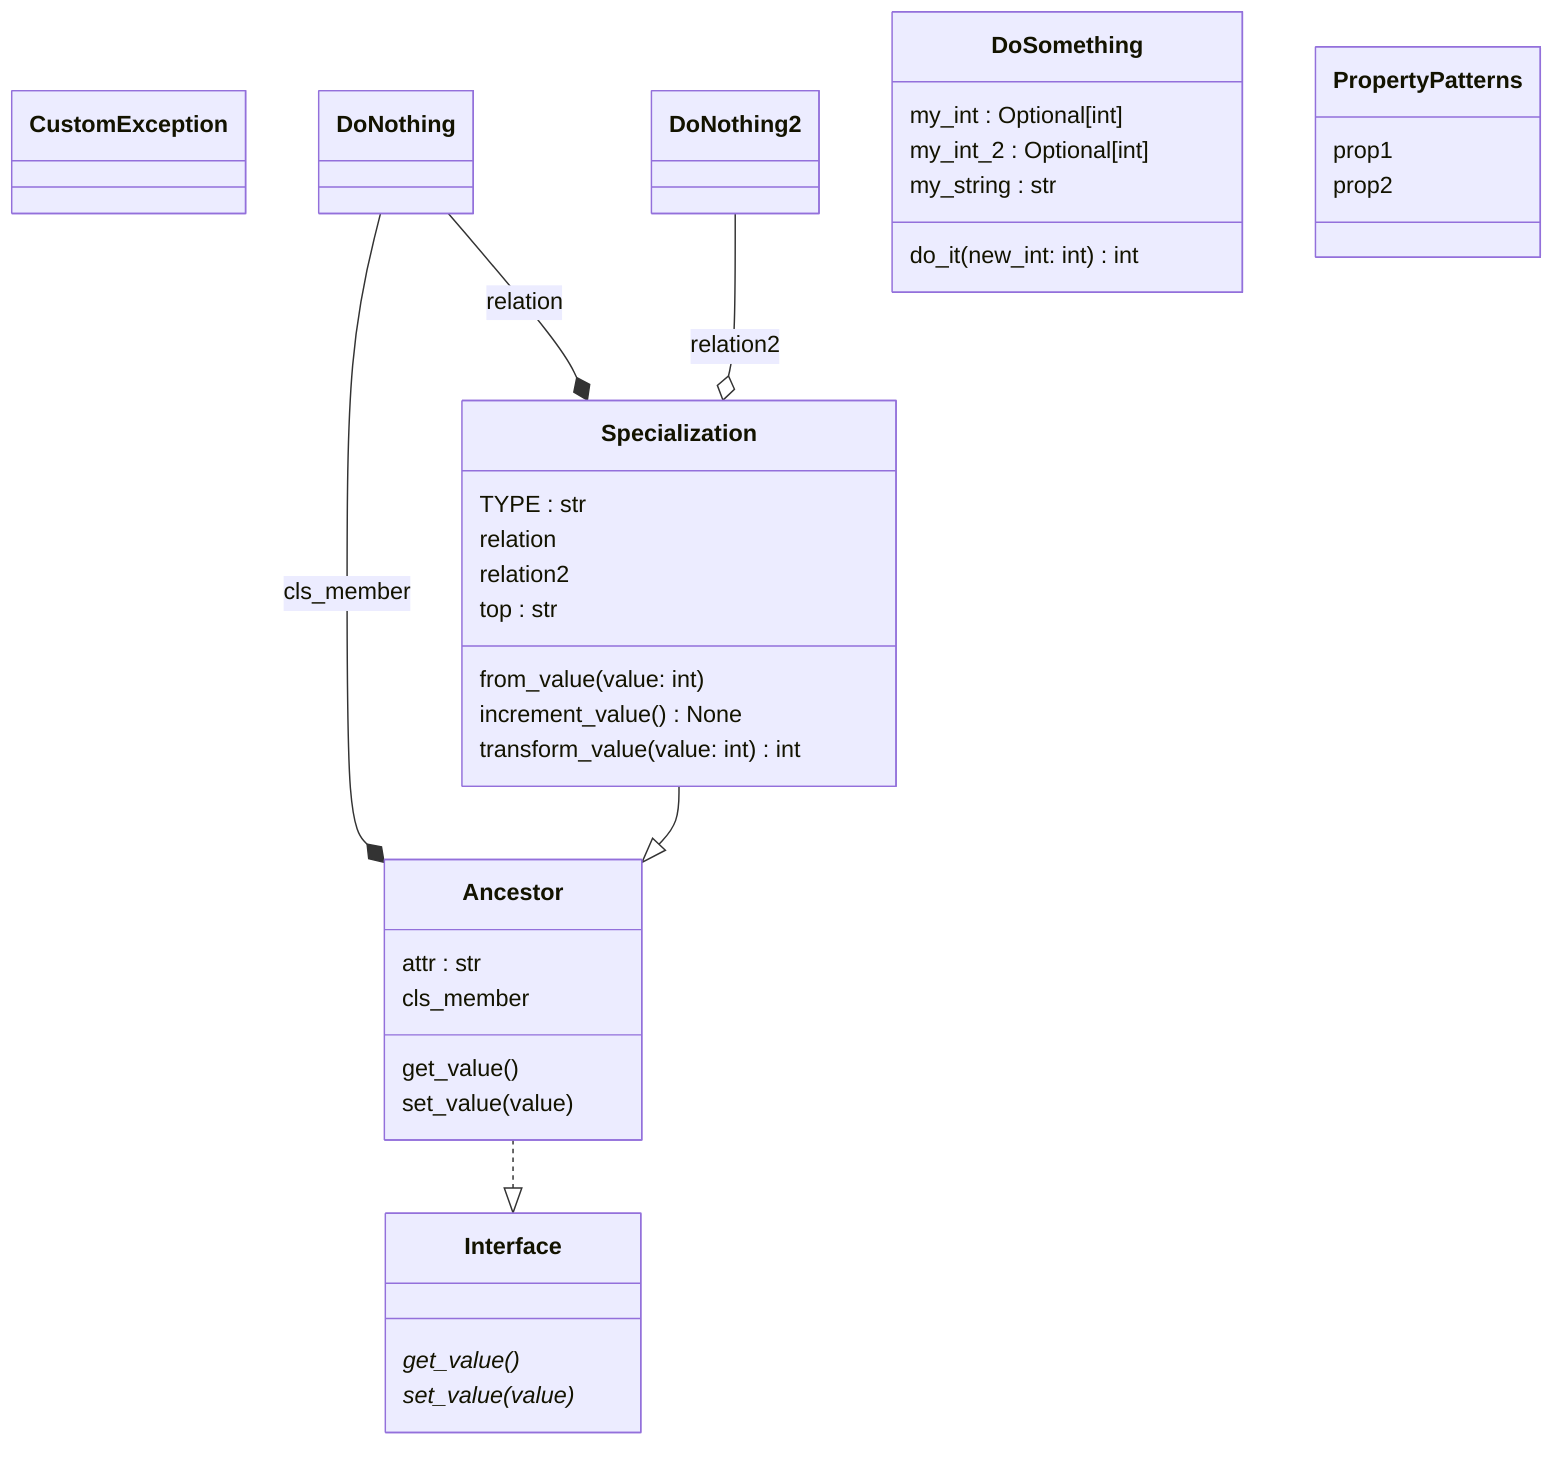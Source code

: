classDiagram
  class Ancestor {
    attr : str
    cls_member
    get_value()
    set_value(value)
  }
  class CustomException {
  }
  class DoNothing {
  }
  class DoNothing2 {
  }
  class DoSomething {
    my_int : Optional[int]
    my_int_2 : Optional[int]
    my_string : str
    do_it(new_int: int) int
  }
  class Interface {
    get_value()*
    set_value(value)*
  }
  class PropertyPatterns {
    prop1
    prop2
  }
  class Specialization {
    TYPE : str
    relation
    relation2
    top : str
    from_value(value: int)
    increment_value() None
    transform_value(value: int) int
  }
  Specialization --|> Ancestor
  Ancestor ..|> Interface
  DoNothing --* Ancestor : cls_member
  DoNothing --* Specialization : relation
  DoNothing2 --o Specialization : relation2